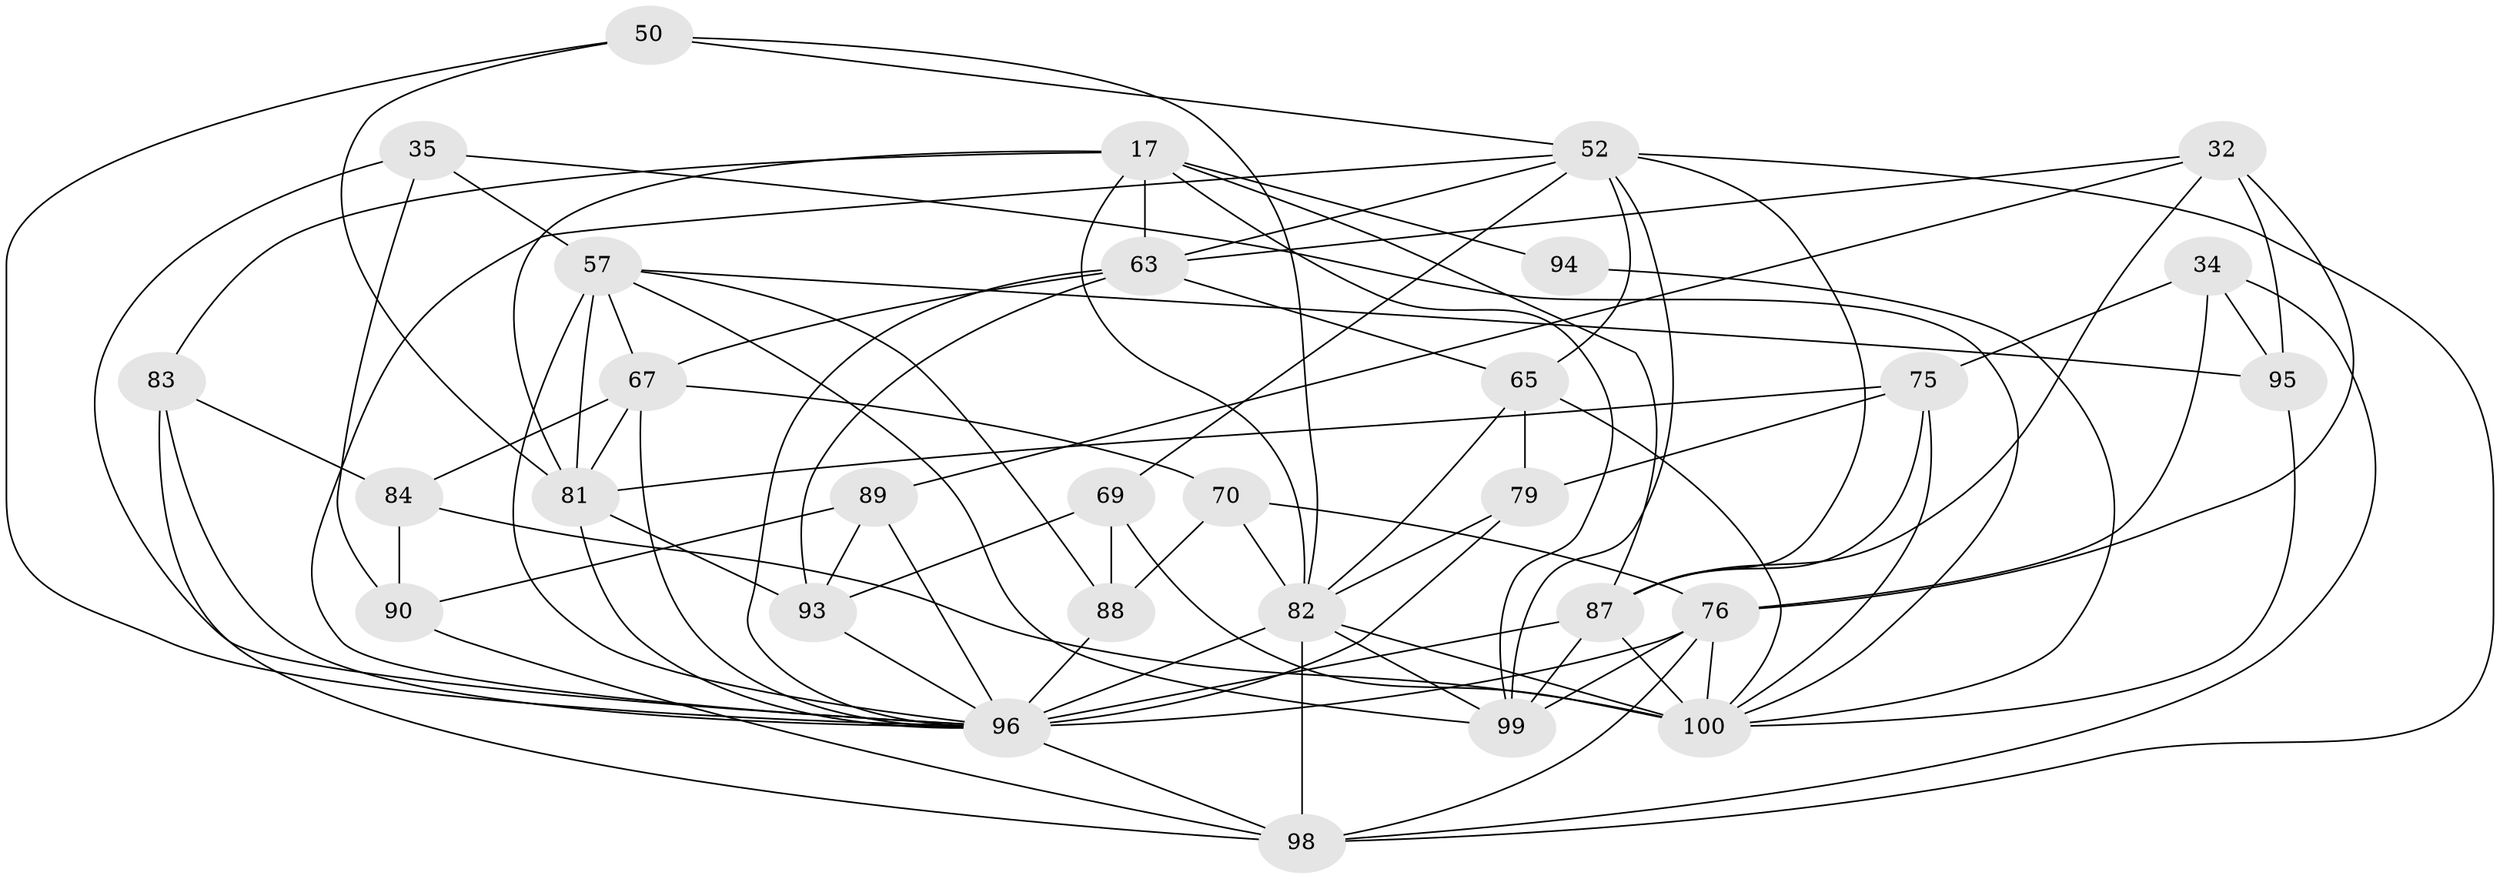// original degree distribution, {4: 1.0}
// Generated by graph-tools (version 1.1) at 2025/03/03/04/25 22:03:17]
// undirected, 30 vertices, 87 edges
graph export_dot {
graph [start="1"]
  node [color=gray90,style=filled];
  17 [super="+13+9"];
  32 [super="+30"];
  34 [super="+29"];
  35 [super="+26"];
  50;
  52 [super="+5+27+21+45+28"];
  57 [super="+6+49"];
  63 [super="+59+56"];
  65 [super="+16+25+39"];
  67 [super="+24+46"];
  69;
  70;
  75 [super="+73"];
  76 [super="+61"];
  79 [super="+23"];
  81 [super="+11+38"];
  82 [super="+20+44+60"];
  83;
  84 [super="+31"];
  87 [super="+85+74+71"];
  88 [super="+66"];
  89;
  90;
  93 [super="+58"];
  94;
  95 [super="+91"];
  96 [super="+1+3+72+80+92"];
  98 [super="+97+78"];
  99 [super="+86+62"];
  100 [super="+33+40+77+64"];
  17 -- 94 [weight=3];
  17 -- 99;
  17 -- 63;
  17 -- 83;
  17 -- 81;
  17 -- 87 [weight=2];
  17 -- 82;
  32 -- 89;
  32 -- 95 [weight=2];
  32 -- 76;
  32 -- 87;
  32 -- 63;
  34 -- 76;
  34 -- 75 [weight=2];
  34 -- 95 [weight=2];
  34 -- 98;
  35 -- 90;
  35 -- 57;
  35 -- 100 [weight=2];
  35 -- 96 [weight=2];
  50 -- 96;
  50 -- 81;
  50 -- 52;
  50 -- 82;
  52 -- 87;
  52 -- 63 [weight=2];
  52 -- 65 [weight=2];
  52 -- 69;
  52 -- 98 [weight=2];
  52 -- 99 [weight=2];
  52 -- 96 [weight=3];
  57 -- 88;
  57 -- 95;
  57 -- 81 [weight=2];
  57 -- 99;
  57 -- 96;
  57 -- 67;
  63 -- 96 [weight=2];
  63 -- 65;
  63 -- 93 [weight=2];
  63 -- 67;
  65 -- 79 [weight=3];
  65 -- 100 [weight=3];
  65 -- 82;
  67 -- 70;
  67 -- 81;
  67 -- 84 [weight=2];
  67 -- 96 [weight=2];
  69 -- 88;
  69 -- 93;
  69 -- 100;
  70 -- 88;
  70 -- 76;
  70 -- 82;
  75 -- 79;
  75 -- 81;
  75 -- 100;
  75 -- 87;
  76 -- 100;
  76 -- 98;
  76 -- 99 [weight=2];
  76 -- 96 [weight=3];
  79 -- 82;
  79 -- 96;
  81 -- 93;
  81 -- 96;
  82 -- 98 [weight=3];
  82 -- 100 [weight=2];
  82 -- 99 [weight=2];
  82 -- 96 [weight=4];
  83 -- 84;
  83 -- 98;
  83 -- 96;
  84 -- 90;
  84 -- 100 [weight=2];
  87 -- 100 [weight=4];
  87 -- 96 [weight=3];
  87 -- 99 [weight=2];
  88 -- 96 [weight=3];
  89 -- 93;
  89 -- 90;
  89 -- 96;
  90 -- 98;
  93 -- 96;
  94 -- 100;
  95 -- 100;
  96 -- 98;
}
